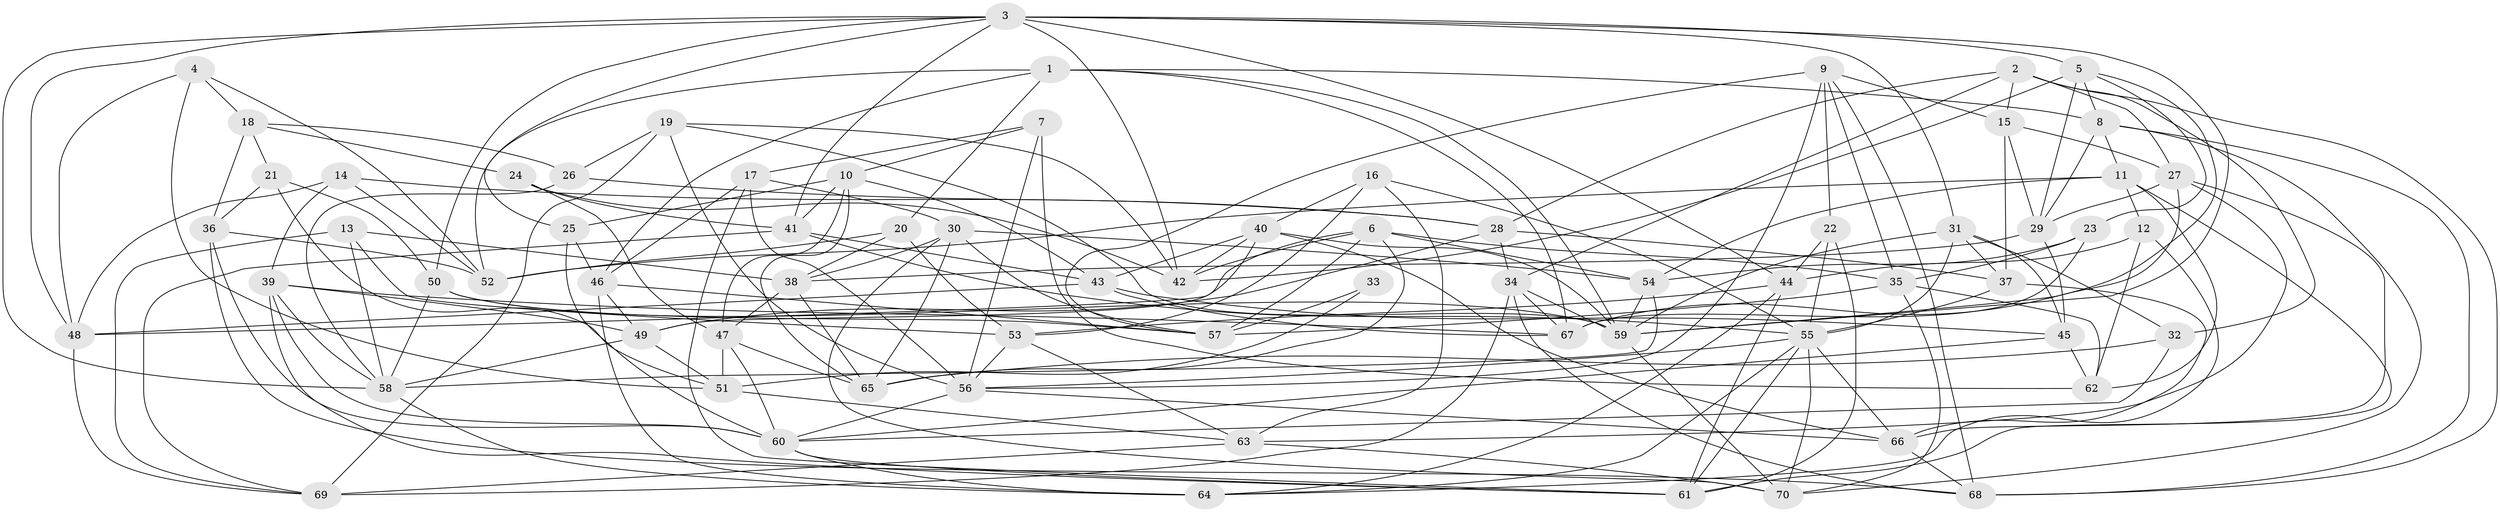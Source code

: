 // original degree distribution, {4: 1.0}
// Generated by graph-tools (version 1.1) at 2025/26/03/09/25 03:26:55]
// undirected, 70 vertices, 200 edges
graph export_dot {
graph [start="1"]
  node [color=gray90,style=filled];
  1;
  2;
  3;
  4;
  5;
  6;
  7;
  8;
  9;
  10;
  11;
  12;
  13;
  14;
  15;
  16;
  17;
  18;
  19;
  20;
  21;
  22;
  23;
  24;
  25;
  26;
  27;
  28;
  29;
  30;
  31;
  32;
  33;
  34;
  35;
  36;
  37;
  38;
  39;
  40;
  41;
  42;
  43;
  44;
  45;
  46;
  47;
  48;
  49;
  50;
  51;
  52;
  53;
  54;
  55;
  56;
  57;
  58;
  59;
  60;
  61;
  62;
  63;
  64;
  65;
  66;
  67;
  68;
  69;
  70;
  1 -- 8 [weight=1.0];
  1 -- 20 [weight=1.0];
  1 -- 46 [weight=1.0];
  1 -- 52 [weight=1.0];
  1 -- 59 [weight=1.0];
  1 -- 67 [weight=1.0];
  2 -- 15 [weight=1.0];
  2 -- 27 [weight=1.0];
  2 -- 28 [weight=1.0];
  2 -- 32 [weight=1.0];
  2 -- 34 [weight=1.0];
  2 -- 68 [weight=1.0];
  3 -- 5 [weight=1.0];
  3 -- 25 [weight=1.0];
  3 -- 31 [weight=1.0];
  3 -- 41 [weight=1.0];
  3 -- 42 [weight=1.0];
  3 -- 44 [weight=1.0];
  3 -- 48 [weight=1.0];
  3 -- 50 [weight=1.0];
  3 -- 58 [weight=1.0];
  3 -- 59 [weight=1.0];
  4 -- 18 [weight=1.0];
  4 -- 48 [weight=1.0];
  4 -- 51 [weight=1.0];
  4 -- 52 [weight=1.0];
  5 -- 8 [weight=1.0];
  5 -- 23 [weight=1.0];
  5 -- 29 [weight=1.0];
  5 -- 42 [weight=1.0];
  5 -- 67 [weight=1.0];
  6 -- 35 [weight=1.0];
  6 -- 42 [weight=1.0];
  6 -- 48 [weight=1.0];
  6 -- 54 [weight=1.0];
  6 -- 57 [weight=1.0];
  6 -- 65 [weight=1.0];
  7 -- 10 [weight=1.0];
  7 -- 17 [weight=1.0];
  7 -- 56 [weight=1.0];
  7 -- 62 [weight=1.0];
  8 -- 11 [weight=1.0];
  8 -- 29 [weight=1.0];
  8 -- 68 [weight=1.0];
  8 -- 70 [weight=1.0];
  9 -- 15 [weight=1.0];
  9 -- 22 [weight=1.0];
  9 -- 35 [weight=1.0];
  9 -- 56 [weight=1.0];
  9 -- 57 [weight=1.0];
  9 -- 68 [weight=1.0];
  10 -- 25 [weight=1.0];
  10 -- 41 [weight=1.0];
  10 -- 43 [weight=1.0];
  10 -- 47 [weight=1.0];
  10 -- 65 [weight=1.0];
  11 -- 12 [weight=1.0];
  11 -- 52 [weight=1.0];
  11 -- 54 [weight=1.0];
  11 -- 61 [weight=1.0];
  11 -- 62 [weight=1.0];
  12 -- 44 [weight=1.0];
  12 -- 62 [weight=1.0];
  12 -- 64 [weight=1.0];
  13 -- 38 [weight=1.0];
  13 -- 53 [weight=1.0];
  13 -- 58 [weight=1.0];
  13 -- 69 [weight=1.0];
  14 -- 28 [weight=1.0];
  14 -- 39 [weight=1.0];
  14 -- 48 [weight=1.0];
  14 -- 52 [weight=1.0];
  15 -- 27 [weight=1.0];
  15 -- 29 [weight=1.0];
  15 -- 37 [weight=2.0];
  16 -- 40 [weight=1.0];
  16 -- 53 [weight=1.0];
  16 -- 55 [weight=1.0];
  16 -- 63 [weight=1.0];
  17 -- 30 [weight=1.0];
  17 -- 46 [weight=1.0];
  17 -- 56 [weight=2.0];
  17 -- 61 [weight=1.0];
  18 -- 21 [weight=1.0];
  18 -- 24 [weight=1.0];
  18 -- 26 [weight=1.0];
  18 -- 36 [weight=2.0];
  19 -- 26 [weight=1.0];
  19 -- 42 [weight=1.0];
  19 -- 56 [weight=2.0];
  19 -- 59 [weight=1.0];
  19 -- 69 [weight=1.0];
  20 -- 38 [weight=1.0];
  20 -- 52 [weight=1.0];
  20 -- 53 [weight=1.0];
  21 -- 36 [weight=1.0];
  21 -- 50 [weight=1.0];
  21 -- 51 [weight=1.0];
  22 -- 44 [weight=1.0];
  22 -- 55 [weight=1.0];
  22 -- 61 [weight=1.0];
  23 -- 35 [weight=1.0];
  23 -- 54 [weight=1.0];
  23 -- 67 [weight=1.0];
  24 -- 41 [weight=1.0];
  24 -- 42 [weight=1.0];
  24 -- 47 [weight=1.0];
  25 -- 46 [weight=1.0];
  25 -- 60 [weight=1.0];
  26 -- 28 [weight=1.0];
  26 -- 58 [weight=1.0];
  27 -- 29 [weight=1.0];
  27 -- 59 [weight=1.0];
  27 -- 63 [weight=1.0];
  27 -- 66 [weight=1.0];
  28 -- 34 [weight=1.0];
  28 -- 37 [weight=1.0];
  28 -- 49 [weight=1.0];
  29 -- 38 [weight=1.0];
  29 -- 45 [weight=1.0];
  30 -- 38 [weight=1.0];
  30 -- 54 [weight=1.0];
  30 -- 57 [weight=1.0];
  30 -- 65 [weight=1.0];
  30 -- 70 [weight=1.0];
  31 -- 32 [weight=1.0];
  31 -- 37 [weight=1.0];
  31 -- 45 [weight=1.0];
  31 -- 55 [weight=1.0];
  31 -- 59 [weight=1.0];
  32 -- 60 [weight=1.0];
  32 -- 65 [weight=1.0];
  33 -- 51 [weight=1.0];
  33 -- 57 [weight=3.0];
  34 -- 59 [weight=1.0];
  34 -- 67 [weight=1.0];
  34 -- 68 [weight=1.0];
  34 -- 69 [weight=1.0];
  35 -- 57 [weight=1.0];
  35 -- 62 [weight=1.0];
  35 -- 70 [weight=1.0];
  36 -- 52 [weight=1.0];
  36 -- 60 [weight=1.0];
  36 -- 68 [weight=1.0];
  37 -- 55 [weight=1.0];
  37 -- 66 [weight=1.0];
  38 -- 47 [weight=1.0];
  38 -- 65 [weight=1.0];
  39 -- 49 [weight=1.0];
  39 -- 58 [weight=1.0];
  39 -- 60 [weight=1.0];
  39 -- 61 [weight=1.0];
  39 -- 67 [weight=1.0];
  40 -- 42 [weight=1.0];
  40 -- 43 [weight=1.0];
  40 -- 49 [weight=1.0];
  40 -- 59 [weight=1.0];
  40 -- 66 [weight=1.0];
  41 -- 43 [weight=1.0];
  41 -- 55 [weight=1.0];
  41 -- 69 [weight=1.0];
  43 -- 45 [weight=1.0];
  43 -- 48 [weight=1.0];
  43 -- 67 [weight=1.0];
  44 -- 53 [weight=1.0];
  44 -- 61 [weight=1.0];
  44 -- 64 [weight=1.0];
  45 -- 60 [weight=1.0];
  45 -- 62 [weight=2.0];
  46 -- 49 [weight=1.0];
  46 -- 57 [weight=1.0];
  46 -- 64 [weight=1.0];
  47 -- 51 [weight=1.0];
  47 -- 60 [weight=1.0];
  47 -- 65 [weight=1.0];
  48 -- 69 [weight=1.0];
  49 -- 51 [weight=1.0];
  49 -- 58 [weight=1.0];
  50 -- 57 [weight=2.0];
  50 -- 58 [weight=1.0];
  50 -- 59 [weight=1.0];
  51 -- 63 [weight=1.0];
  53 -- 56 [weight=1.0];
  53 -- 63 [weight=1.0];
  54 -- 58 [weight=1.0];
  54 -- 59 [weight=1.0];
  55 -- 56 [weight=1.0];
  55 -- 61 [weight=1.0];
  55 -- 64 [weight=1.0];
  55 -- 66 [weight=1.0];
  55 -- 70 [weight=1.0];
  56 -- 60 [weight=1.0];
  56 -- 66 [weight=1.0];
  58 -- 64 [weight=1.0];
  59 -- 70 [weight=1.0];
  60 -- 61 [weight=2.0];
  60 -- 64 [weight=1.0];
  63 -- 69 [weight=1.0];
  63 -- 70 [weight=1.0];
  66 -- 68 [weight=1.0];
}
